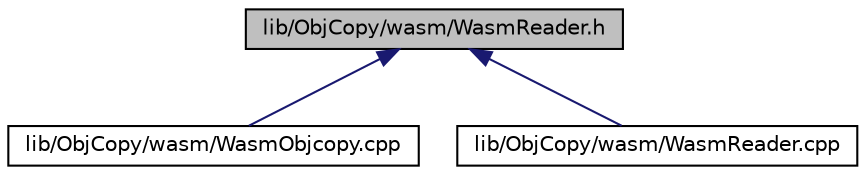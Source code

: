 digraph "lib/ObjCopy/wasm/WasmReader.h"
{
 // LATEX_PDF_SIZE
  bgcolor="transparent";
  edge [fontname="Helvetica",fontsize="10",labelfontname="Helvetica",labelfontsize="10"];
  node [fontname="Helvetica",fontsize="10",shape=record];
  Node1 [label="lib/ObjCopy/wasm/WasmReader.h",height=0.2,width=0.4,color="black", fillcolor="grey75", style="filled", fontcolor="black",tooltip=" "];
  Node1 -> Node2 [dir="back",color="midnightblue",fontsize="10",style="solid",fontname="Helvetica"];
  Node2 [label="lib/ObjCopy/wasm/WasmObjcopy.cpp",height=0.2,width=0.4,color="black",URL="$WasmObjcopy_8cpp.html",tooltip=" "];
  Node1 -> Node3 [dir="back",color="midnightblue",fontsize="10",style="solid",fontname="Helvetica"];
  Node3 [label="lib/ObjCopy/wasm/WasmReader.cpp",height=0.2,width=0.4,color="black",URL="$WasmReader_8cpp.html",tooltip=" "];
}
